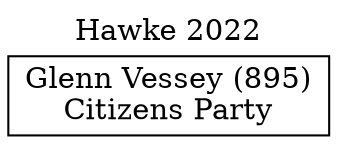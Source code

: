 // House preference flow
digraph "Glenn Vessey (895)_Hawke_2022" {
	graph [label="Hawke 2022" labelloc=t mclimit=2]
	node [shape=box]
	"Glenn Vessey (895)" [label="Glenn Vessey (895)
Citizens Party"]
}
